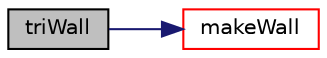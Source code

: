 digraph "triWall"
{
 // LATEX_PDF_SIZE
  edge [fontname="Helvetica",fontsize="10",labelfontname="Helvetica",labelfontsize="10"];
  node [fontname="Helvetica",fontsize="10",shape=record];
  rankdir="LR";
  Node1 [label="triWall",height=0.2,width=0.4,color="black", fillcolor="grey75", style="filled", fontcolor="black",tooltip=" "];
  Node1 -> Node2 [color="midnightblue",fontsize="10",style="solid",fontname="Helvetica"];
  Node2 [label="makeWall",height=0.2,width=0.4,color="red", fillcolor="white", style="filled",URL="$structpFlow_1_1grnTriInteraction_1_1triWall.html#a89ce6ff8d300e9305880fd3c0e88bfb4",tooltip=" "];
}
